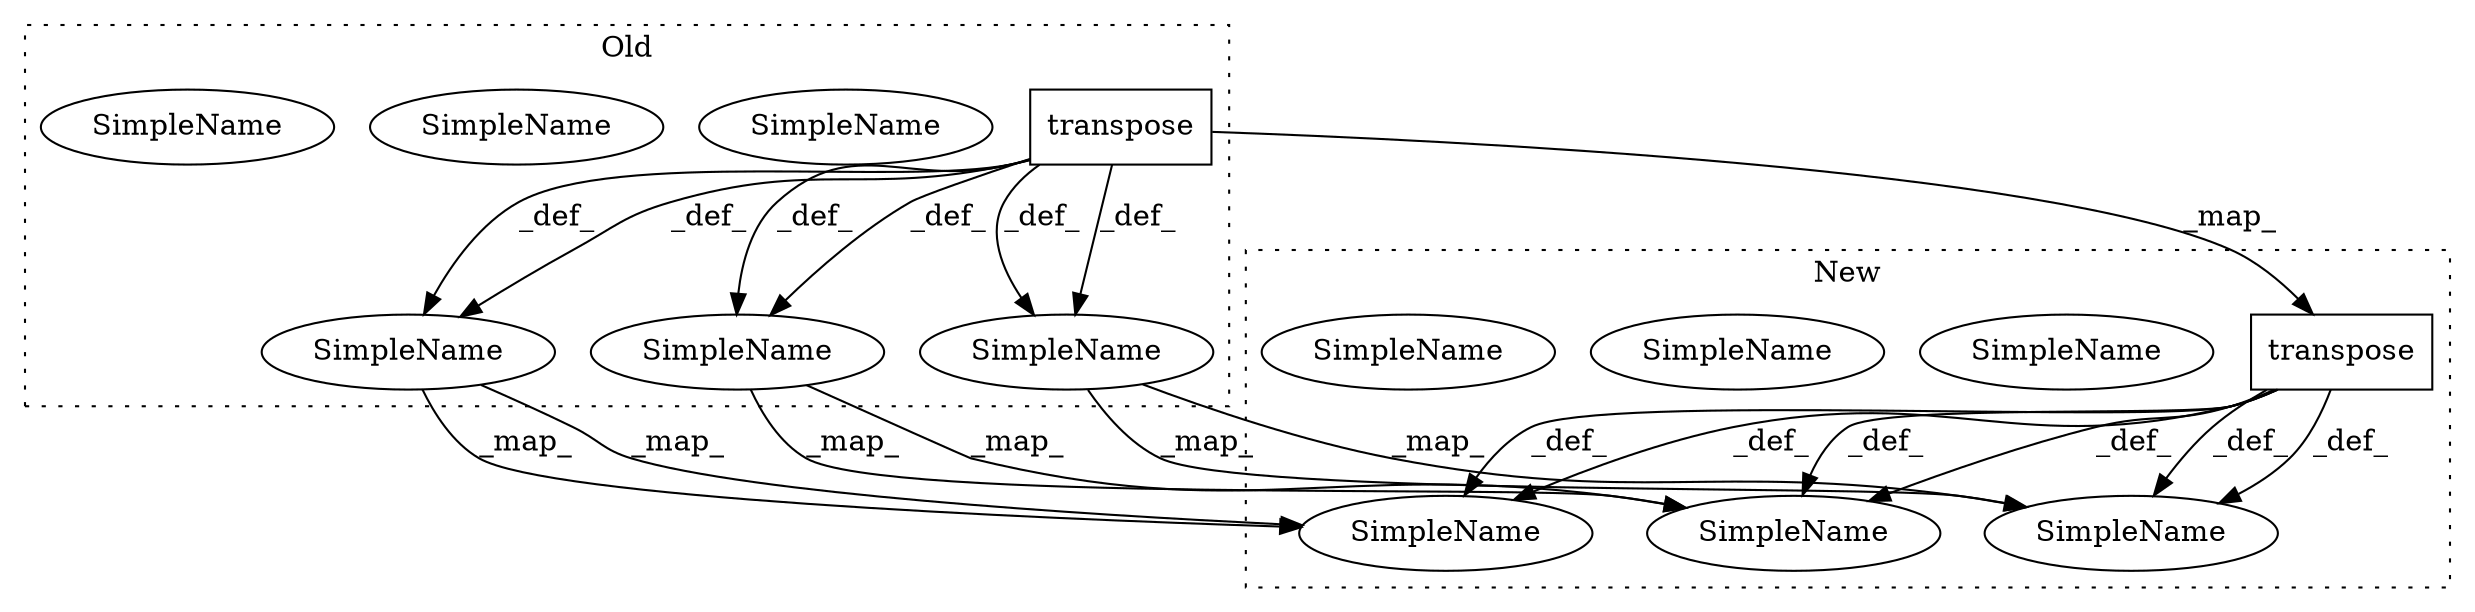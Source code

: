 digraph G {
subgraph cluster0 {
1 [label="transpose" a="32" s="76080,76201" l="10,1" shape="box"];
3 [label="SimpleName" a="42" s="76388" l="11" shape="ellipse"];
6 [label="SimpleName" a="42" s="76388" l="11" shape="ellipse"];
7 [label="SimpleName" a="42" s="76271" l="7" shape="ellipse"];
10 [label="SimpleName" a="42" s="76271" l="7" shape="ellipse"];
11 [label="SimpleName" a="42" s="76208" l="9" shape="ellipse"];
14 [label="SimpleName" a="42" s="76208" l="9" shape="ellipse"];
label = "Old";
style="dotted";
}
subgraph cluster1 {
2 [label="transpose" a="32" s="76697,76753" l="10,1" shape="box"];
4 [label="SimpleName" a="42" s="76961" l="11" shape="ellipse"];
5 [label="SimpleName" a="42" s="76961" l="11" shape="ellipse"];
8 [label="SimpleName" a="42" s="76823" l="7" shape="ellipse"];
9 [label="SimpleName" a="42" s="76823" l="7" shape="ellipse"];
12 [label="SimpleName" a="42" s="76760" l="9" shape="ellipse"];
13 [label="SimpleName" a="42" s="76760" l="9" shape="ellipse"];
label = "New";
style="dotted";
}
1 -> 10 [label="_def_"];
1 -> 2 [label="_map_"];
1 -> 6 [label="_def_"];
1 -> 14 [label="_def_"];
1 -> 10 [label="_def_"];
1 -> 6 [label="_def_"];
1 -> 14 [label="_def_"];
2 -> 5 [label="_def_"];
2 -> 13 [label="_def_"];
2 -> 9 [label="_def_"];
2 -> 13 [label="_def_"];
2 -> 9 [label="_def_"];
2 -> 5 [label="_def_"];
6 -> 5 [label="_map_"];
6 -> 5 [label="_map_"];
10 -> 9 [label="_map_"];
10 -> 9 [label="_map_"];
14 -> 13 [label="_map_"];
14 -> 13 [label="_map_"];
}